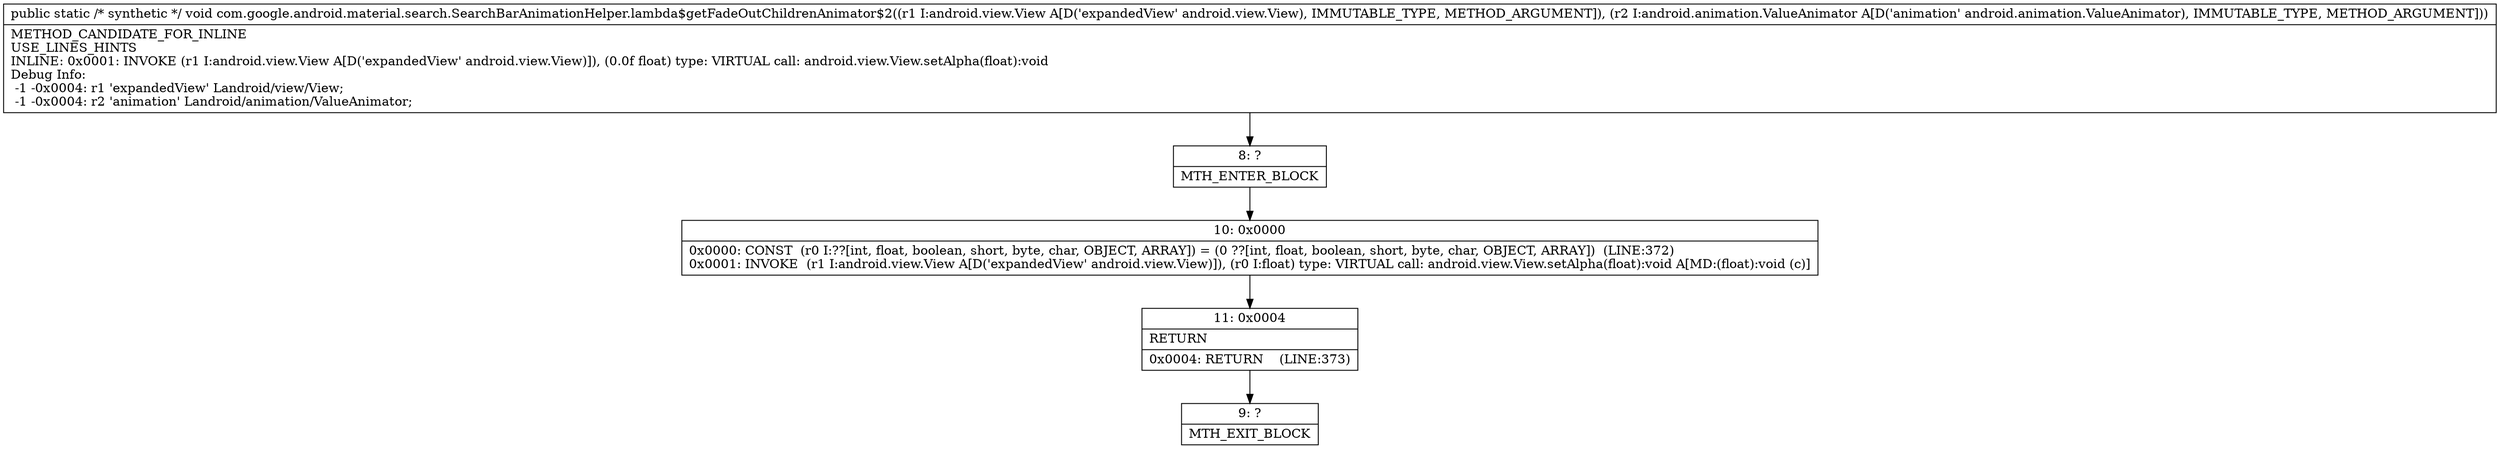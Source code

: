 digraph "CFG forcom.google.android.material.search.SearchBarAnimationHelper.lambda$getFadeOutChildrenAnimator$2(Landroid\/view\/View;Landroid\/animation\/ValueAnimator;)V" {
Node_8 [shape=record,label="{8\:\ ?|MTH_ENTER_BLOCK\l}"];
Node_10 [shape=record,label="{10\:\ 0x0000|0x0000: CONST  (r0 I:??[int, float, boolean, short, byte, char, OBJECT, ARRAY]) = (0 ??[int, float, boolean, short, byte, char, OBJECT, ARRAY])  (LINE:372)\l0x0001: INVOKE  (r1 I:android.view.View A[D('expandedView' android.view.View)]), (r0 I:float) type: VIRTUAL call: android.view.View.setAlpha(float):void A[MD:(float):void (c)]\l}"];
Node_11 [shape=record,label="{11\:\ 0x0004|RETURN\l|0x0004: RETURN    (LINE:373)\l}"];
Node_9 [shape=record,label="{9\:\ ?|MTH_EXIT_BLOCK\l}"];
MethodNode[shape=record,label="{public static \/* synthetic *\/ void com.google.android.material.search.SearchBarAnimationHelper.lambda$getFadeOutChildrenAnimator$2((r1 I:android.view.View A[D('expandedView' android.view.View), IMMUTABLE_TYPE, METHOD_ARGUMENT]), (r2 I:android.animation.ValueAnimator A[D('animation' android.animation.ValueAnimator), IMMUTABLE_TYPE, METHOD_ARGUMENT]))  | METHOD_CANDIDATE_FOR_INLINE\lUSE_LINES_HINTS\lINLINE: 0x0001: INVOKE  (r1 I:android.view.View A[D('expandedView' android.view.View)]), (0.0f float) type: VIRTUAL call: android.view.View.setAlpha(float):void\lDebug Info:\l  \-1 \-0x0004: r1 'expandedView' Landroid\/view\/View;\l  \-1 \-0x0004: r2 'animation' Landroid\/animation\/ValueAnimator;\l}"];
MethodNode -> Node_8;Node_8 -> Node_10;
Node_10 -> Node_11;
Node_11 -> Node_9;
}

